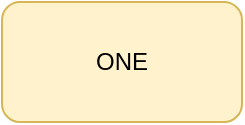<mxfile>
    <diagram id="3228e29e-7158-1315-38df-8450db1d8a1d" name="Page-1">
        <mxGraphModel dx="1184" dy="1151" grid="1" gridSize="10" guides="1" tooltips="1" connect="1" arrows="1" fold="1" page="1" pageScale="1" pageWidth="1169" pageHeight="827" background="#ffffff" math="0" shadow="0">
            <root>
                <mxCell id="0"/>
                <mxCell id="1" parent="0"/>
                <mxCell id="21541" value="ONE" style="rounded=1;whiteSpace=wrap;html=1;fillColor=#fff2cc;strokeColor=#d6b656;" vertex="1" parent="1">
                    <mxGeometry x="180" y="10" width="120" height="60" as="geometry"/>
                </mxCell>
            </root>
        </mxGraphModel>
    </diagram>
</mxfile>